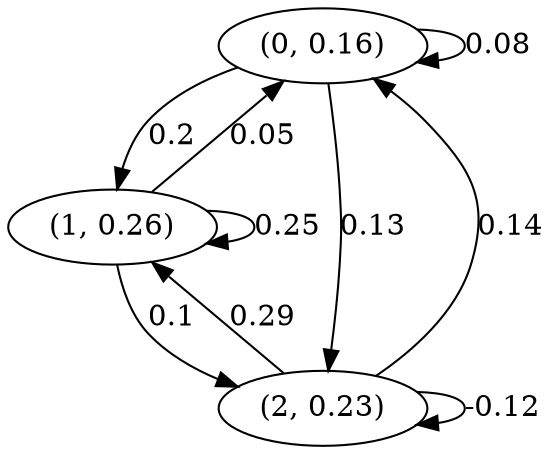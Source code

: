 digraph {
    0 [ label = "(0, 0.16)" ]
    1 [ label = "(1, 0.26)" ]
    2 [ label = "(2, 0.23)" ]
    0 -> 0 [ label = "0.08" ]
    1 -> 1 [ label = "0.25" ]
    2 -> 2 [ label = "-0.12" ]
    1 -> 0 [ label = "0.05" ]
    2 -> 0 [ label = "0.14" ]
    0 -> 1 [ label = "0.2" ]
    2 -> 1 [ label = "0.29" ]
    0 -> 2 [ label = "0.13" ]
    1 -> 2 [ label = "0.1" ]
}

